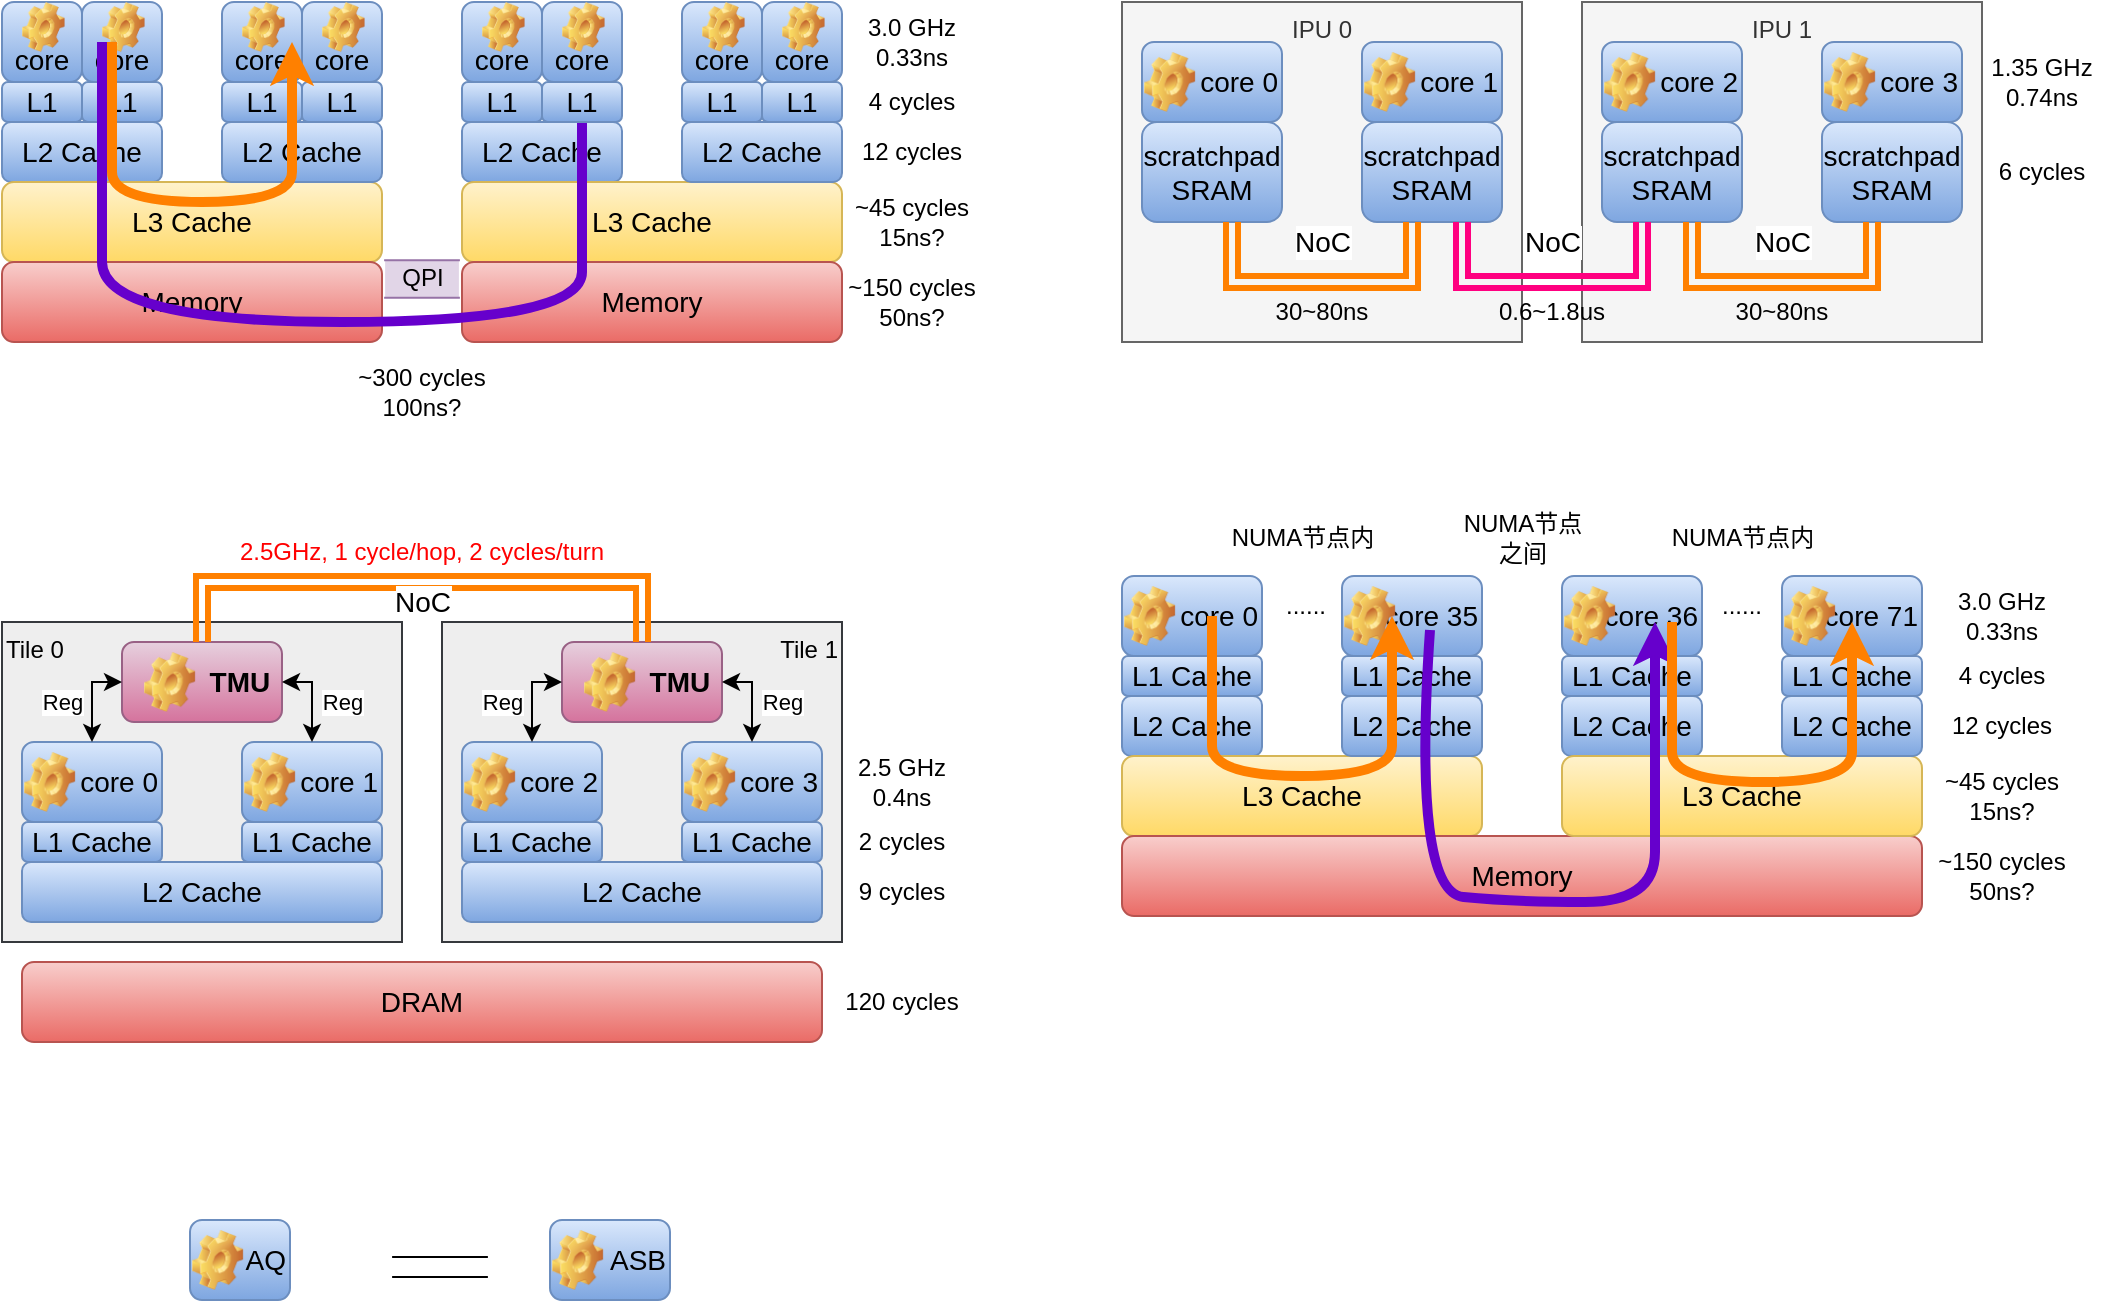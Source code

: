 <mxfile version="24.7.8">
  <diagram name="第 1 页" id="pUntowRnoI_7Z-hXx59B">
    <mxGraphModel dx="819" dy="422" grid="1" gridSize="10" guides="1" tooltips="1" connect="1" arrows="1" fold="1" page="1" pageScale="1" pageWidth="1169" pageHeight="827" math="0" shadow="0">
      <root>
        <mxCell id="0" />
        <mxCell id="1" parent="0" />
        <mxCell id="CTDTndzelhHCpEJ_cwbs-24" value="L1" style="rounded=1;whiteSpace=wrap;html=1;fillColor=#dae8fc;gradientColor=#7ea6e0;strokeColor=#6c8ebf;fontSize=14;" vertex="1" parent="1">
          <mxGeometry x="140" y="120" width="40" height="20" as="geometry" />
        </mxCell>
        <mxCell id="CTDTndzelhHCpEJ_cwbs-25" value="" style="group" vertex="1" connectable="0" parent="1">
          <mxGeometry x="140" y="80" width="40" height="40" as="geometry" />
        </mxCell>
        <mxCell id="CTDTndzelhHCpEJ_cwbs-26" value="core" style="rounded=1;whiteSpace=wrap;html=1;fillColor=#dae8fc;gradientColor=#7ea6e0;strokeColor=#6c8ebf;fontSize=14;align=center;container=0;verticalAlign=bottom;" vertex="1" parent="CTDTndzelhHCpEJ_cwbs-25">
          <mxGeometry width="40" height="40" as="geometry" />
        </mxCell>
        <mxCell id="CTDTndzelhHCpEJ_cwbs-27" value="" style="shape=image;html=1;verticalLabelPosition=bottom;verticalAlign=top;imageAspect=1;aspect=fixed;image=img/clipart/Gear_128x128.png;container=0;" vertex="1" parent="CTDTndzelhHCpEJ_cwbs-25">
          <mxGeometry x="10" width="21.31" height="25" as="geometry" />
        </mxCell>
        <mxCell id="CTDTndzelhHCpEJ_cwbs-28" value="" style="group" vertex="1" connectable="0" parent="1">
          <mxGeometry x="180" y="80" width="40" height="40" as="geometry" />
        </mxCell>
        <mxCell id="CTDTndzelhHCpEJ_cwbs-29" value="core" style="rounded=1;whiteSpace=wrap;html=1;fillColor=#dae8fc;gradientColor=#7ea6e0;strokeColor=#6c8ebf;fontSize=14;align=center;container=0;verticalAlign=bottom;" vertex="1" parent="CTDTndzelhHCpEJ_cwbs-28">
          <mxGeometry width="40" height="40" as="geometry" />
        </mxCell>
        <mxCell id="CTDTndzelhHCpEJ_cwbs-30" value="" style="shape=image;html=1;verticalLabelPosition=bottom;verticalAlign=top;imageAspect=1;aspect=fixed;image=img/clipart/Gear_128x128.png;container=0;" vertex="1" parent="CTDTndzelhHCpEJ_cwbs-28">
          <mxGeometry x="10" width="21.31" height="25" as="geometry" />
        </mxCell>
        <mxCell id="CTDTndzelhHCpEJ_cwbs-31" value="L1" style="rounded=1;whiteSpace=wrap;html=1;fillColor=#dae8fc;gradientColor=#7ea6e0;strokeColor=#6c8ebf;fontSize=14;" vertex="1" parent="1">
          <mxGeometry x="180" y="120" width="40" height="20" as="geometry" />
        </mxCell>
        <mxCell id="2Wx2unt4PNLrUicuaQ1I-176" value="Tile 1" style="rounded=0;whiteSpace=wrap;html=1;verticalAlign=top;fillColor=#eeeeee;strokeColor=#36393d;align=right;" parent="1" vertex="1">
          <mxGeometry x="250" y="390" width="200" height="160" as="geometry" />
        </mxCell>
        <mxCell id="2Wx2unt4PNLrUicuaQ1I-141" value="Tile 0" style="rounded=0;whiteSpace=wrap;html=1;verticalAlign=top;fillColor=#eeeeee;strokeColor=#36393d;align=left;" parent="1" vertex="1">
          <mxGeometry x="30" y="390" width="200" height="160" as="geometry" />
        </mxCell>
        <mxCell id="2Wx2unt4PNLrUicuaQ1I-90" value="IPU 1" style="rounded=0;whiteSpace=wrap;html=1;verticalAlign=top;fillColor=#f5f5f5;fontColor=#333333;strokeColor=#666666;" parent="1" vertex="1">
          <mxGeometry x="820" y="80" width="200" height="170" as="geometry" />
        </mxCell>
        <mxCell id="2Wx2unt4PNLrUicuaQ1I-89" value="IPU 0" style="rounded=0;whiteSpace=wrap;html=1;verticalAlign=top;fillColor=#f5f5f5;fontColor=#333333;strokeColor=#666666;" parent="1" vertex="1">
          <mxGeometry x="590" y="80" width="200" height="170" as="geometry" />
        </mxCell>
        <mxCell id="2Wx2unt4PNLrUicuaQ1I-2" value="L1" style="rounded=1;whiteSpace=wrap;html=1;fillColor=#dae8fc;gradientColor=#7ea6e0;strokeColor=#6c8ebf;fontSize=14;" parent="1" vertex="1">
          <mxGeometry x="30" y="120" width="40" height="20" as="geometry" />
        </mxCell>
        <mxCell id="2Wx2unt4PNLrUicuaQ1I-3" value="L2 Cache" style="rounded=1;whiteSpace=wrap;html=1;fillColor=#dae8fc;gradientColor=#7ea6e0;strokeColor=#6c8ebf;fontSize=14;" parent="1" vertex="1">
          <mxGeometry x="30" y="140" width="80" height="30" as="geometry" />
        </mxCell>
        <mxCell id="2Wx2unt4PNLrUicuaQ1I-4" value="L3 Cache" style="rounded=1;whiteSpace=wrap;html=1;fontSize=14;fillColor=#fff2cc;gradientColor=#ffd966;strokeColor=#d6b656;" parent="1" vertex="1">
          <mxGeometry x="30" y="170" width="190" height="40" as="geometry" />
        </mxCell>
        <mxCell id="2Wx2unt4PNLrUicuaQ1I-7" value="L2 Cache" style="rounded=1;whiteSpace=wrap;html=1;fillColor=#dae8fc;gradientColor=#7ea6e0;strokeColor=#6c8ebf;fontSize=14;" parent="1" vertex="1">
          <mxGeometry x="140" y="140" width="80" height="30" as="geometry" />
        </mxCell>
        <mxCell id="2Wx2unt4PNLrUicuaQ1I-18" value="L2 Cache" style="rounded=1;whiteSpace=wrap;html=1;fillColor=#dae8fc;gradientColor=#7ea6e0;strokeColor=#6c8ebf;fontSize=14;" parent="1" vertex="1">
          <mxGeometry x="260" y="140" width="80" height="30" as="geometry" />
        </mxCell>
        <mxCell id="2Wx2unt4PNLrUicuaQ1I-19" value="L3 Cache" style="rounded=1;whiteSpace=wrap;html=1;fontSize=14;fillColor=#fff2cc;gradientColor=#ffd966;strokeColor=#d6b656;" parent="1" vertex="1">
          <mxGeometry x="260" y="170" width="190" height="40" as="geometry" />
        </mxCell>
        <mxCell id="2Wx2unt4PNLrUicuaQ1I-22" value="L2 Cache" style="rounded=1;whiteSpace=wrap;html=1;fillColor=#dae8fc;gradientColor=#7ea6e0;strokeColor=#6c8ebf;fontSize=14;" parent="1" vertex="1">
          <mxGeometry x="370" y="140" width="80" height="30" as="geometry" />
        </mxCell>
        <mxCell id="2Wx2unt4PNLrUicuaQ1I-30" value="scratchpad&lt;div&gt;SRAM&lt;/div&gt;" style="rounded=1;whiteSpace=wrap;html=1;fillColor=#dae8fc;gradientColor=#7ea6e0;strokeColor=#6c8ebf;fontSize=14;" parent="1" vertex="1">
          <mxGeometry x="600" y="140" width="70" height="50" as="geometry" />
        </mxCell>
        <mxCell id="2Wx2unt4PNLrUicuaQ1I-34" value="scratchpad&lt;div&gt;SRAM&lt;/div&gt;" style="rounded=1;whiteSpace=wrap;html=1;fillColor=#dae8fc;gradientColor=#7ea6e0;strokeColor=#6c8ebf;fontSize=14;" parent="1" vertex="1">
          <mxGeometry x="710" y="140" width="70" height="50" as="geometry" />
        </mxCell>
        <mxCell id="2Wx2unt4PNLrUicuaQ1I-38" value="scratchpad&lt;div&gt;SRAM&lt;/div&gt;" style="rounded=1;whiteSpace=wrap;html=1;fillColor=#dae8fc;gradientColor=#7ea6e0;strokeColor=#6c8ebf;fontSize=14;" parent="1" vertex="1">
          <mxGeometry x="830" y="140" width="70" height="50" as="geometry" />
        </mxCell>
        <mxCell id="2Wx2unt4PNLrUicuaQ1I-42" value="scratchpad&lt;div&gt;SRAM&lt;/div&gt;" style="rounded=1;whiteSpace=wrap;html=1;fillColor=#dae8fc;gradientColor=#7ea6e0;strokeColor=#6c8ebf;fontSize=14;" parent="1" vertex="1">
          <mxGeometry x="940" y="140" width="70" height="50" as="geometry" />
        </mxCell>
        <mxCell id="2Wx2unt4PNLrUicuaQ1I-45" value="" style="shape=partialRectangle;whiteSpace=wrap;html=1;top=0;bottom=0;fillColor=none;rotation=90;" parent="1" vertex="1">
          <mxGeometry x="244" y="689" width="10" height="46.88" as="geometry" />
        </mxCell>
        <mxCell id="2Wx2unt4PNLrUicuaQ1I-77" value="" style="group" parent="1" vertex="1" connectable="0">
          <mxGeometry x="600" y="100" width="70" height="40" as="geometry" />
        </mxCell>
        <mxCell id="2Wx2unt4PNLrUicuaQ1I-78" value="core 0" style="rounded=1;whiteSpace=wrap;html=1;fillColor=#dae8fc;gradientColor=#7ea6e0;strokeColor=#6c8ebf;fontSize=14;align=right;" parent="2Wx2unt4PNLrUicuaQ1I-77" vertex="1">
          <mxGeometry width="70" height="40" as="geometry" />
        </mxCell>
        <mxCell id="2Wx2unt4PNLrUicuaQ1I-79" value="" style="shape=image;html=1;verticalLabelPosition=bottom;verticalAlign=top;imageAspect=1;aspect=fixed;image=img/clipart/Gear_128x128.png" parent="2Wx2unt4PNLrUicuaQ1I-77" vertex="1">
          <mxGeometry x="1" y="5" width="25.57" height="30" as="geometry" />
        </mxCell>
        <mxCell id="2Wx2unt4PNLrUicuaQ1I-80" value="" style="group" parent="1" vertex="1" connectable="0">
          <mxGeometry x="710" y="100" width="70" height="40" as="geometry" />
        </mxCell>
        <mxCell id="2Wx2unt4PNLrUicuaQ1I-81" value="core 1" style="rounded=1;whiteSpace=wrap;html=1;fillColor=#dae8fc;gradientColor=#7ea6e0;strokeColor=#6c8ebf;fontSize=14;align=right;" parent="2Wx2unt4PNLrUicuaQ1I-80" vertex="1">
          <mxGeometry width="70" height="40" as="geometry" />
        </mxCell>
        <mxCell id="2Wx2unt4PNLrUicuaQ1I-82" value="" style="shape=image;html=1;verticalLabelPosition=bottom;verticalAlign=top;imageAspect=1;aspect=fixed;image=img/clipart/Gear_128x128.png" parent="2Wx2unt4PNLrUicuaQ1I-80" vertex="1">
          <mxGeometry x="1" y="5" width="25.57" height="30" as="geometry" />
        </mxCell>
        <mxCell id="2Wx2unt4PNLrUicuaQ1I-83" value="" style="group" parent="1" vertex="1" connectable="0">
          <mxGeometry x="830" y="100" width="70" height="40" as="geometry" />
        </mxCell>
        <mxCell id="2Wx2unt4PNLrUicuaQ1I-84" value="core 2" style="rounded=1;whiteSpace=wrap;html=1;fillColor=#dae8fc;gradientColor=#7ea6e0;strokeColor=#6c8ebf;fontSize=14;align=right;" parent="2Wx2unt4PNLrUicuaQ1I-83" vertex="1">
          <mxGeometry width="70" height="40" as="geometry" />
        </mxCell>
        <mxCell id="2Wx2unt4PNLrUicuaQ1I-85" value="" style="shape=image;html=1;verticalLabelPosition=bottom;verticalAlign=top;imageAspect=1;aspect=fixed;image=img/clipart/Gear_128x128.png" parent="2Wx2unt4PNLrUicuaQ1I-83" vertex="1">
          <mxGeometry x="1" y="5" width="25.57" height="30" as="geometry" />
        </mxCell>
        <mxCell id="2Wx2unt4PNLrUicuaQ1I-86" value="" style="group" parent="1" vertex="1" connectable="0">
          <mxGeometry x="940" y="100" width="70" height="40" as="geometry" />
        </mxCell>
        <mxCell id="2Wx2unt4PNLrUicuaQ1I-87" value="core 3" style="rounded=1;whiteSpace=wrap;html=1;fillColor=#dae8fc;gradientColor=#7ea6e0;strokeColor=#6c8ebf;fontSize=14;align=right;" parent="2Wx2unt4PNLrUicuaQ1I-86" vertex="1">
          <mxGeometry width="70" height="40" as="geometry" />
        </mxCell>
        <mxCell id="2Wx2unt4PNLrUicuaQ1I-88" value="" style="shape=image;html=1;verticalLabelPosition=bottom;verticalAlign=top;imageAspect=1;aspect=fixed;image=img/clipart/Gear_128x128.png" parent="2Wx2unt4PNLrUicuaQ1I-86" vertex="1">
          <mxGeometry x="1" y="5" width="25.57" height="30" as="geometry" />
        </mxCell>
        <mxCell id="2Wx2unt4PNLrUicuaQ1I-94" value="" style="group;fontSize=12;" parent="1" vertex="1" connectable="0">
          <mxGeometry x="645" y="190" width="90" height="60" as="geometry" />
        </mxCell>
        <mxCell id="2Wx2unt4PNLrUicuaQ1I-46" value="NoC" style="curved=1;endArrow=classic;html=1;rounded=0;strokeColor=#FF8000;strokeWidth=3;shape=link;fontSize=14;" parent="2Wx2unt4PNLrUicuaQ1I-94" edge="1">
          <mxGeometry y="20" width="50" height="50" relative="1" as="geometry">
            <mxPoint as="sourcePoint" />
            <mxPoint x="90" as="targetPoint" />
            <Array as="points">
              <mxPoint />
              <mxPoint y="30" />
              <mxPoint x="90" y="30" />
              <mxPoint x="90" />
            </Array>
            <mxPoint as="offset" />
          </mxGeometry>
        </mxCell>
        <mxCell id="2Wx2unt4PNLrUicuaQ1I-92" value="30~80ns" style="text;html=1;align=center;verticalAlign=middle;whiteSpace=wrap;rounded=0;" parent="2Wx2unt4PNLrUicuaQ1I-94" vertex="1">
          <mxGeometry x="15" y="30" width="60" height="30" as="geometry" />
        </mxCell>
        <mxCell id="2Wx2unt4PNLrUicuaQ1I-95" value="" style="group" parent="1" vertex="1" connectable="0">
          <mxGeometry x="875" y="190" width="90" height="60" as="geometry" />
        </mxCell>
        <mxCell id="2Wx2unt4PNLrUicuaQ1I-96" value="NoC" style="curved=1;endArrow=classic;html=1;rounded=0;strokeColor=#FF8000;strokeWidth=3;shape=link;fontSize=14;" parent="2Wx2unt4PNLrUicuaQ1I-95" edge="1">
          <mxGeometry y="20" width="50" height="50" relative="1" as="geometry">
            <mxPoint as="sourcePoint" />
            <mxPoint x="90" as="targetPoint" />
            <Array as="points">
              <mxPoint />
              <mxPoint y="30" />
              <mxPoint x="90" y="30" />
              <mxPoint x="90" />
            </Array>
            <mxPoint as="offset" />
          </mxGeometry>
        </mxCell>
        <mxCell id="2Wx2unt4PNLrUicuaQ1I-97" value="30~80ns" style="text;html=1;align=center;verticalAlign=middle;whiteSpace=wrap;rounded=0;" parent="2Wx2unt4PNLrUicuaQ1I-95" vertex="1">
          <mxGeometry x="15" y="30" width="60" height="30" as="geometry" />
        </mxCell>
        <mxCell id="2Wx2unt4PNLrUicuaQ1I-98" value="" style="group" parent="1" vertex="1" connectable="0">
          <mxGeometry x="760" y="190" width="90" height="60" as="geometry" />
        </mxCell>
        <mxCell id="2Wx2unt4PNLrUicuaQ1I-99" value="NoC" style="curved=1;endArrow=classic;html=1;rounded=0;strokeColor=#FF0080;strokeWidth=3;shape=link;fontSize=14;" parent="2Wx2unt4PNLrUicuaQ1I-98" edge="1">
          <mxGeometry y="20" width="50" height="50" relative="1" as="geometry">
            <mxPoint as="sourcePoint" />
            <mxPoint x="90" as="targetPoint" />
            <Array as="points">
              <mxPoint />
              <mxPoint y="30" />
              <mxPoint x="90" y="30" />
              <mxPoint x="90" />
            </Array>
            <mxPoint as="offset" />
          </mxGeometry>
        </mxCell>
        <mxCell id="2Wx2unt4PNLrUicuaQ1I-100" value="0.6~1.8us" style="text;html=1;align=center;verticalAlign=middle;whiteSpace=wrap;rounded=0;" parent="2Wx2unt4PNLrUicuaQ1I-98" vertex="1">
          <mxGeometry x="15" y="30" width="60" height="30" as="geometry" />
        </mxCell>
        <mxCell id="2Wx2unt4PNLrUicuaQ1I-101" value="4 cycles" style="text;html=1;align=center;verticalAlign=middle;whiteSpace=wrap;rounded=0;" parent="1" vertex="1">
          <mxGeometry x="455" y="115" width="60" height="30" as="geometry" />
        </mxCell>
        <mxCell id="2Wx2unt4PNLrUicuaQ1I-102" value="12 cycles" style="text;html=1;align=center;verticalAlign=middle;whiteSpace=wrap;rounded=0;" parent="1" vertex="1">
          <mxGeometry x="455" y="140" width="60" height="30" as="geometry" />
        </mxCell>
        <mxCell id="2Wx2unt4PNLrUicuaQ1I-103" value="~45 cycles&lt;div&gt;15ns?&lt;/div&gt;" style="text;html=1;align=center;verticalAlign=middle;whiteSpace=wrap;rounded=0;" parent="1" vertex="1">
          <mxGeometry x="455" y="175" width="60" height="30" as="geometry" />
        </mxCell>
        <mxCell id="2Wx2unt4PNLrUicuaQ1I-104" value="&lt;div&gt;~150 cycles&lt;/div&gt;&lt;div&gt;50ns?&lt;/div&gt;" style="text;html=1;align=center;verticalAlign=middle;whiteSpace=wrap;rounded=0;" parent="1" vertex="1">
          <mxGeometry x="450" y="215" width="70" height="30" as="geometry" />
        </mxCell>
        <mxCell id="2Wx2unt4PNLrUicuaQ1I-105" value="3.0 GHz&lt;div&gt;0.33ns&lt;/div&gt;" style="text;html=1;align=center;verticalAlign=middle;whiteSpace=wrap;rounded=0;" parent="1" vertex="1">
          <mxGeometry x="455" y="85" width="60" height="30" as="geometry" />
        </mxCell>
        <mxCell id="2Wx2unt4PNLrUicuaQ1I-106" value="1.35 GHz&lt;div&gt;0.74ns&lt;/div&gt;" style="text;html=1;align=center;verticalAlign=middle;whiteSpace=wrap;rounded=0;" parent="1" vertex="1">
          <mxGeometry x="1020" y="105" width="60" height="30" as="geometry" />
        </mxCell>
        <mxCell id="2Wx2unt4PNLrUicuaQ1I-107" value="6 cycles" style="text;html=1;align=center;verticalAlign=middle;whiteSpace=wrap;rounded=0;" parent="1" vertex="1">
          <mxGeometry x="1020" y="150" width="60" height="30" as="geometry" />
        </mxCell>
        <mxCell id="2Wx2unt4PNLrUicuaQ1I-110" value="L1 Cache" style="rounded=1;whiteSpace=wrap;html=1;fillColor=#dae8fc;gradientColor=#7ea6e0;strokeColor=#6c8ebf;fontSize=14;" parent="1" vertex="1">
          <mxGeometry x="40" y="490" width="70" height="20" as="geometry" />
        </mxCell>
        <mxCell id="2Wx2unt4PNLrUicuaQ1I-111" value="L2 Cache" style="rounded=1;whiteSpace=wrap;html=1;fillColor=#dae8fc;gradientColor=#7ea6e0;strokeColor=#6c8ebf;fontSize=14;" parent="1" vertex="1">
          <mxGeometry x="40" y="510" width="180" height="30" as="geometry" />
        </mxCell>
        <mxCell id="2Wx2unt4PNLrUicuaQ1I-113" value="L1 Cache" style="rounded=1;whiteSpace=wrap;html=1;fillColor=#dae8fc;gradientColor=#7ea6e0;strokeColor=#6c8ebf;fontSize=14;" parent="1" vertex="1">
          <mxGeometry x="150" y="490" width="70" height="20" as="geometry" />
        </mxCell>
        <mxCell id="2Wx2unt4PNLrUicuaQ1I-115" value="DRAM" style="rounded=1;whiteSpace=wrap;html=1;fontSize=14;fillColor=#f8cecc;gradientColor=#ea6b66;strokeColor=#b85450;" parent="1" vertex="1">
          <mxGeometry x="40" y="560" width="400" height="40" as="geometry" />
        </mxCell>
        <mxCell id="2Wx2unt4PNLrUicuaQ1I-121" value="" style="group" parent="1" vertex="1" connectable="0">
          <mxGeometry x="40" y="450" width="70" height="40" as="geometry" />
        </mxCell>
        <mxCell id="2Wx2unt4PNLrUicuaQ1I-122" value="core 0" style="rounded=1;whiteSpace=wrap;html=1;fillColor=#dae8fc;gradientColor=#7ea6e0;strokeColor=#6c8ebf;fontSize=14;align=right;" parent="2Wx2unt4PNLrUicuaQ1I-121" vertex="1">
          <mxGeometry width="70" height="40" as="geometry" />
        </mxCell>
        <mxCell id="2Wx2unt4PNLrUicuaQ1I-123" value="" style="shape=image;html=1;verticalLabelPosition=bottom;verticalAlign=top;imageAspect=1;aspect=fixed;image=img/clipart/Gear_128x128.png" parent="2Wx2unt4PNLrUicuaQ1I-121" vertex="1">
          <mxGeometry x="1" y="5" width="25.57" height="30" as="geometry" />
        </mxCell>
        <mxCell id="2Wx2unt4PNLrUicuaQ1I-124" value="" style="group" parent="1" vertex="1" connectable="0">
          <mxGeometry x="150" y="450" width="70" height="40" as="geometry" />
        </mxCell>
        <mxCell id="2Wx2unt4PNLrUicuaQ1I-125" value="core 1" style="rounded=1;whiteSpace=wrap;html=1;fillColor=#dae8fc;gradientColor=#7ea6e0;strokeColor=#6c8ebf;fontSize=14;align=right;" parent="2Wx2unt4PNLrUicuaQ1I-124" vertex="1">
          <mxGeometry width="70" height="40" as="geometry" />
        </mxCell>
        <mxCell id="2Wx2unt4PNLrUicuaQ1I-126" value="" style="shape=image;html=1;verticalLabelPosition=bottom;verticalAlign=top;imageAspect=1;aspect=fixed;image=img/clipart/Gear_128x128.png" parent="2Wx2unt4PNLrUicuaQ1I-124" vertex="1">
          <mxGeometry x="1" y="5" width="25.57" height="30" as="geometry" />
        </mxCell>
        <mxCell id="2Wx2unt4PNLrUicuaQ1I-135" value="2 cycles" style="text;html=1;align=center;verticalAlign=middle;whiteSpace=wrap;rounded=0;" parent="1" vertex="1">
          <mxGeometry x="450" y="485" width="60" height="30" as="geometry" />
        </mxCell>
        <mxCell id="2Wx2unt4PNLrUicuaQ1I-136" value="9 cycles" style="text;html=1;align=center;verticalAlign=middle;whiteSpace=wrap;rounded=0;" parent="1" vertex="1">
          <mxGeometry x="450" y="510" width="60" height="30" as="geometry" />
        </mxCell>
        <mxCell id="2Wx2unt4PNLrUicuaQ1I-138" value="&lt;div&gt;120 cycles&lt;/div&gt;" style="text;html=1;align=center;verticalAlign=middle;whiteSpace=wrap;rounded=0;" parent="1" vertex="1">
          <mxGeometry x="450" y="565" width="60" height="30" as="geometry" />
        </mxCell>
        <mxCell id="2Wx2unt4PNLrUicuaQ1I-139" value="2.5 GHz&lt;div&gt;0.4ns&lt;/div&gt;" style="text;html=1;align=center;verticalAlign=middle;whiteSpace=wrap;rounded=0;" parent="1" vertex="1">
          <mxGeometry x="450" y="455" width="60" height="30" as="geometry" />
        </mxCell>
        <mxCell id="2Wx2unt4PNLrUicuaQ1I-148" value="" style="group" parent="1" vertex="1" connectable="0">
          <mxGeometry x="124" y="689" width="50" height="40" as="geometry" />
        </mxCell>
        <mxCell id="2Wx2unt4PNLrUicuaQ1I-146" value="AQ" style="rounded=1;whiteSpace=wrap;html=1;fillColor=#dae8fc;gradientColor=#7ea6e0;strokeColor=#6c8ebf;fontSize=14;align=right;" parent="2Wx2unt4PNLrUicuaQ1I-148" vertex="1">
          <mxGeometry width="50" height="40" as="geometry" />
        </mxCell>
        <mxCell id="2Wx2unt4PNLrUicuaQ1I-147" value="" style="shape=image;html=1;verticalLabelPosition=bottom;verticalAlign=top;imageAspect=1;aspect=fixed;image=img/clipart/Gear_128x128.png" parent="2Wx2unt4PNLrUicuaQ1I-148" vertex="1">
          <mxGeometry x="1" y="5" width="25.57" height="30" as="geometry" />
        </mxCell>
        <mxCell id="2Wx2unt4PNLrUicuaQ1I-149" value="" style="group" parent="1" vertex="1" connectable="0">
          <mxGeometry x="304" y="689" width="60" height="40" as="geometry" />
        </mxCell>
        <mxCell id="2Wx2unt4PNLrUicuaQ1I-143" value="ASB" style="rounded=1;whiteSpace=wrap;html=1;fillColor=#dae8fc;gradientColor=#7ea6e0;strokeColor=#6c8ebf;fontSize=14;align=right;" parent="2Wx2unt4PNLrUicuaQ1I-149" vertex="1">
          <mxGeometry width="60" height="40" as="geometry" />
        </mxCell>
        <mxCell id="2Wx2unt4PNLrUicuaQ1I-144" value="" style="shape=image;html=1;verticalLabelPosition=bottom;verticalAlign=top;imageAspect=1;aspect=fixed;image=img/clipart/Gear_128x128.png" parent="2Wx2unt4PNLrUicuaQ1I-149" vertex="1">
          <mxGeometry x="1" y="5" width="25.57" height="30" as="geometry" />
        </mxCell>
        <mxCell id="2Wx2unt4PNLrUicuaQ1I-156" value="" style="group" parent="1" vertex="1" connectable="0">
          <mxGeometry x="90" y="400" width="80" height="40" as="geometry" />
        </mxCell>
        <mxCell id="2Wx2unt4PNLrUicuaQ1I-151" value="&lt;b&gt;TMU&amp;nbsp;&lt;/b&gt;" style="rounded=1;whiteSpace=wrap;html=1;fillColor=#e6d0de;gradientColor=#d5739d;strokeColor=#996185;fontSize=14;align=right;container=0;" parent="2Wx2unt4PNLrUicuaQ1I-156" vertex="1">
          <mxGeometry width="80" height="40" as="geometry" />
        </mxCell>
        <mxCell id="2Wx2unt4PNLrUicuaQ1I-152" value="" style="shape=image;html=1;verticalLabelPosition=bottom;verticalAlign=top;imageAspect=1;aspect=fixed;image=img/clipart/Gear_128x128.png;container=0;" parent="2Wx2unt4PNLrUicuaQ1I-156" vertex="1">
          <mxGeometry x="11" y="5" width="25.57" height="30" as="geometry" />
        </mxCell>
        <mxCell id="2Wx2unt4PNLrUicuaQ1I-157" value="Reg" style="edgeStyle=orthogonalEdgeStyle;rounded=0;orthogonalLoop=1;jettySize=auto;html=1;entryX=0.5;entryY=0;entryDx=0;entryDy=0;exitX=0;exitY=0.5;exitDx=0;exitDy=0;startArrow=classic;startFill=1;" parent="1" source="2Wx2unt4PNLrUicuaQ1I-151" target="2Wx2unt4PNLrUicuaQ1I-122" edge="1">
          <mxGeometry x="0.111" y="-15" relative="1" as="geometry">
            <mxPoint as="offset" />
          </mxGeometry>
        </mxCell>
        <mxCell id="2Wx2unt4PNLrUicuaQ1I-158" value="Reg" style="edgeStyle=orthogonalEdgeStyle;rounded=0;orthogonalLoop=1;jettySize=auto;html=1;exitX=1;exitY=0.5;exitDx=0;exitDy=0;entryX=0.5;entryY=0;entryDx=0;entryDy=0;startArrow=classic;startFill=1;" parent="1" source="2Wx2unt4PNLrUicuaQ1I-151" target="2Wx2unt4PNLrUicuaQ1I-125" edge="1">
          <mxGeometry x="0.111" y="15" relative="1" as="geometry">
            <mxPoint as="offset" />
          </mxGeometry>
        </mxCell>
        <mxCell id="2Wx2unt4PNLrUicuaQ1I-159" value="L1 Cache" style="rounded=1;whiteSpace=wrap;html=1;fillColor=#dae8fc;gradientColor=#7ea6e0;strokeColor=#6c8ebf;fontSize=14;" parent="1" vertex="1">
          <mxGeometry x="260" y="490" width="70" height="20" as="geometry" />
        </mxCell>
        <mxCell id="2Wx2unt4PNLrUicuaQ1I-160" value="L2 Cache" style="rounded=1;whiteSpace=wrap;html=1;fillColor=#dae8fc;gradientColor=#7ea6e0;strokeColor=#6c8ebf;fontSize=14;" parent="1" vertex="1">
          <mxGeometry x="260" y="510" width="180" height="30" as="geometry" />
        </mxCell>
        <mxCell id="2Wx2unt4PNLrUicuaQ1I-161" value="L1 Cache" style="rounded=1;whiteSpace=wrap;html=1;fillColor=#dae8fc;gradientColor=#7ea6e0;strokeColor=#6c8ebf;fontSize=14;" parent="1" vertex="1">
          <mxGeometry x="370" y="490" width="70" height="20" as="geometry" />
        </mxCell>
        <mxCell id="2Wx2unt4PNLrUicuaQ1I-162" value="" style="group" parent="1" vertex="1" connectable="0">
          <mxGeometry x="260" y="450" width="70" height="40" as="geometry" />
        </mxCell>
        <mxCell id="2Wx2unt4PNLrUicuaQ1I-163" value="core 2" style="rounded=1;whiteSpace=wrap;html=1;fillColor=#dae8fc;gradientColor=#7ea6e0;strokeColor=#6c8ebf;fontSize=14;align=right;" parent="2Wx2unt4PNLrUicuaQ1I-162" vertex="1">
          <mxGeometry width="70" height="40" as="geometry" />
        </mxCell>
        <mxCell id="2Wx2unt4PNLrUicuaQ1I-164" value="" style="shape=image;html=1;verticalLabelPosition=bottom;verticalAlign=top;imageAspect=1;aspect=fixed;image=img/clipart/Gear_128x128.png" parent="2Wx2unt4PNLrUicuaQ1I-162" vertex="1">
          <mxGeometry x="1" y="5" width="25.57" height="30" as="geometry" />
        </mxCell>
        <mxCell id="2Wx2unt4PNLrUicuaQ1I-165" value="" style="group" parent="1" vertex="1" connectable="0">
          <mxGeometry x="370" y="450" width="70" height="40" as="geometry" />
        </mxCell>
        <mxCell id="2Wx2unt4PNLrUicuaQ1I-166" value="core 3" style="rounded=1;whiteSpace=wrap;html=1;fillColor=#dae8fc;gradientColor=#7ea6e0;strokeColor=#6c8ebf;fontSize=14;align=right;" parent="2Wx2unt4PNLrUicuaQ1I-165" vertex="1">
          <mxGeometry width="70" height="40" as="geometry" />
        </mxCell>
        <mxCell id="2Wx2unt4PNLrUicuaQ1I-167" value="" style="shape=image;html=1;verticalLabelPosition=bottom;verticalAlign=top;imageAspect=1;aspect=fixed;image=img/clipart/Gear_128x128.png" parent="2Wx2unt4PNLrUicuaQ1I-165" vertex="1">
          <mxGeometry x="1" y="5" width="25.57" height="30" as="geometry" />
        </mxCell>
        <mxCell id="2Wx2unt4PNLrUicuaQ1I-168" value="" style="group" parent="1" vertex="1" connectable="0">
          <mxGeometry x="310" y="400" width="80" height="40" as="geometry" />
        </mxCell>
        <mxCell id="2Wx2unt4PNLrUicuaQ1I-169" value="&lt;b&gt;TMU&amp;nbsp;&lt;/b&gt;" style="rounded=1;whiteSpace=wrap;html=1;fillColor=#e6d0de;gradientColor=#d5739d;strokeColor=#996185;fontSize=14;align=right;container=0;" parent="2Wx2unt4PNLrUicuaQ1I-168" vertex="1">
          <mxGeometry width="80" height="40" as="geometry" />
        </mxCell>
        <mxCell id="2Wx2unt4PNLrUicuaQ1I-170" value="" style="shape=image;html=1;verticalLabelPosition=bottom;verticalAlign=top;imageAspect=1;aspect=fixed;image=img/clipart/Gear_128x128.png;container=0;" parent="2Wx2unt4PNLrUicuaQ1I-168" vertex="1">
          <mxGeometry x="11" y="5" width="25.57" height="30" as="geometry" />
        </mxCell>
        <mxCell id="2Wx2unt4PNLrUicuaQ1I-171" value="Reg" style="edgeStyle=orthogonalEdgeStyle;rounded=0;orthogonalLoop=1;jettySize=auto;html=1;entryX=0.5;entryY=0;entryDx=0;entryDy=0;exitX=0;exitY=0.5;exitDx=0;exitDy=0;startArrow=classic;startFill=1;" parent="1" source="2Wx2unt4PNLrUicuaQ1I-169" target="2Wx2unt4PNLrUicuaQ1I-163" edge="1">
          <mxGeometry x="0.111" y="-15" relative="1" as="geometry">
            <mxPoint as="offset" />
          </mxGeometry>
        </mxCell>
        <mxCell id="2Wx2unt4PNLrUicuaQ1I-172" value="Reg" style="edgeStyle=orthogonalEdgeStyle;rounded=0;orthogonalLoop=1;jettySize=auto;html=1;exitX=1;exitY=0.5;exitDx=0;exitDy=0;entryX=0.5;entryY=0;entryDx=0;entryDy=0;startArrow=classic;startFill=1;" parent="1" source="2Wx2unt4PNLrUicuaQ1I-169" target="2Wx2unt4PNLrUicuaQ1I-166" edge="1">
          <mxGeometry x="0.111" y="15" relative="1" as="geometry">
            <mxPoint as="offset" />
          </mxGeometry>
        </mxCell>
        <mxCell id="2Wx2unt4PNLrUicuaQ1I-174" value="NoC" style="curved=1;endArrow=classic;html=1;rounded=0;strokeColor=#FF8000;strokeWidth=3;exitX=0.5;exitY=0;exitDx=0;exitDy=0;shape=link;fontSize=14;" parent="1" source="2Wx2unt4PNLrUicuaQ1I-169" edge="1">
          <mxGeometry y="10" width="50" height="50" relative="1" as="geometry">
            <mxPoint x="220" y="410" as="sourcePoint" />
            <mxPoint x="130" y="400" as="targetPoint" />
            <Array as="points">
              <mxPoint x="350" y="370" />
              <mxPoint x="290" y="370" />
              <mxPoint x="220" y="370" />
              <mxPoint x="170" y="370" />
              <mxPoint x="130" y="370" />
              <mxPoint x="130" y="400" />
            </Array>
            <mxPoint as="offset" />
          </mxGeometry>
        </mxCell>
        <mxCell id="2Wx2unt4PNLrUicuaQ1I-175" value="2.5GHz, 1 cycle/hop, 2 cycles/turn" style="text;html=1;align=center;verticalAlign=middle;whiteSpace=wrap;rounded=0;fontColor=#FF0000;" parent="1" vertex="1">
          <mxGeometry x="135" y="340" width="210" height="30" as="geometry" />
        </mxCell>
        <mxCell id="2Wx2unt4PNLrUicuaQ1I-178" value="L1 Cache" style="rounded=1;whiteSpace=wrap;html=1;fillColor=#dae8fc;gradientColor=#7ea6e0;strokeColor=#6c8ebf;fontSize=14;" parent="1" vertex="1">
          <mxGeometry x="590" y="407" width="70" height="20" as="geometry" />
        </mxCell>
        <mxCell id="2Wx2unt4PNLrUicuaQ1I-179" value="L2 Cache" style="rounded=1;whiteSpace=wrap;html=1;fillColor=#dae8fc;gradientColor=#7ea6e0;strokeColor=#6c8ebf;fontSize=14;" parent="1" vertex="1">
          <mxGeometry x="590" y="427" width="70" height="30" as="geometry" />
        </mxCell>
        <mxCell id="2Wx2unt4PNLrUicuaQ1I-180" value="L3 Cache" style="rounded=1;whiteSpace=wrap;html=1;fontSize=14;fillColor=#fff2cc;gradientColor=#ffd966;strokeColor=#d6b656;" parent="1" vertex="1">
          <mxGeometry x="590" y="457" width="180" height="40" as="geometry" />
        </mxCell>
        <mxCell id="2Wx2unt4PNLrUicuaQ1I-181" value="L1 Cache" style="rounded=1;whiteSpace=wrap;html=1;fillColor=#dae8fc;gradientColor=#7ea6e0;strokeColor=#6c8ebf;fontSize=14;" parent="1" vertex="1">
          <mxGeometry x="700" y="407" width="70" height="20" as="geometry" />
        </mxCell>
        <mxCell id="2Wx2unt4PNLrUicuaQ1I-182" value="L2 Cache" style="rounded=1;whiteSpace=wrap;html=1;fillColor=#dae8fc;gradientColor=#7ea6e0;strokeColor=#6c8ebf;fontSize=14;" parent="1" vertex="1">
          <mxGeometry x="700" y="427" width="70" height="30" as="geometry" />
        </mxCell>
        <mxCell id="2Wx2unt4PNLrUicuaQ1I-183" value="Memory" style="rounded=1;whiteSpace=wrap;html=1;fontSize=14;fillColor=#f8cecc;gradientColor=#ea6b66;strokeColor=#b85450;" parent="1" vertex="1">
          <mxGeometry x="590" y="497" width="400" height="40" as="geometry" />
        </mxCell>
        <mxCell id="2Wx2unt4PNLrUicuaQ1I-184" value="L1 Cache" style="rounded=1;whiteSpace=wrap;html=1;fillColor=#dae8fc;gradientColor=#7ea6e0;strokeColor=#6c8ebf;fontSize=14;" parent="1" vertex="1">
          <mxGeometry x="810" y="407" width="70" height="20" as="geometry" />
        </mxCell>
        <mxCell id="2Wx2unt4PNLrUicuaQ1I-185" value="L2 Cache" style="rounded=1;whiteSpace=wrap;html=1;fillColor=#dae8fc;gradientColor=#7ea6e0;strokeColor=#6c8ebf;fontSize=14;" parent="1" vertex="1">
          <mxGeometry x="810" y="427" width="70" height="30" as="geometry" />
        </mxCell>
        <mxCell id="2Wx2unt4PNLrUicuaQ1I-186" value="L3 Cache" style="rounded=1;whiteSpace=wrap;html=1;fontSize=14;fillColor=#fff2cc;gradientColor=#ffd966;strokeColor=#d6b656;" parent="1" vertex="1">
          <mxGeometry x="810" y="457" width="180" height="40" as="geometry" />
        </mxCell>
        <mxCell id="2Wx2unt4PNLrUicuaQ1I-187" value="L1 Cache" style="rounded=1;whiteSpace=wrap;html=1;fillColor=#dae8fc;gradientColor=#7ea6e0;strokeColor=#6c8ebf;fontSize=14;" parent="1" vertex="1">
          <mxGeometry x="920" y="407" width="70" height="20" as="geometry" />
        </mxCell>
        <mxCell id="2Wx2unt4PNLrUicuaQ1I-188" value="L2 Cache" style="rounded=1;whiteSpace=wrap;html=1;fillColor=#dae8fc;gradientColor=#7ea6e0;strokeColor=#6c8ebf;fontSize=14;" parent="1" vertex="1">
          <mxGeometry x="920" y="427" width="70" height="30" as="geometry" />
        </mxCell>
        <mxCell id="2Wx2unt4PNLrUicuaQ1I-189" value="" style="group" parent="1" vertex="1" connectable="0">
          <mxGeometry x="590" y="367" width="70" height="40" as="geometry" />
        </mxCell>
        <mxCell id="2Wx2unt4PNLrUicuaQ1I-190" value="core 0" style="rounded=1;whiteSpace=wrap;html=1;fillColor=#dae8fc;gradientColor=#7ea6e0;strokeColor=#6c8ebf;fontSize=14;align=right;" parent="2Wx2unt4PNLrUicuaQ1I-189" vertex="1">
          <mxGeometry width="70" height="40" as="geometry" />
        </mxCell>
        <mxCell id="2Wx2unt4PNLrUicuaQ1I-191" value="" style="shape=image;html=1;verticalLabelPosition=bottom;verticalAlign=top;imageAspect=1;aspect=fixed;image=img/clipart/Gear_128x128.png" parent="2Wx2unt4PNLrUicuaQ1I-189" vertex="1">
          <mxGeometry x="1" y="5" width="25.57" height="30" as="geometry" />
        </mxCell>
        <mxCell id="2Wx2unt4PNLrUicuaQ1I-192" value="" style="group" parent="1" vertex="1" connectable="0">
          <mxGeometry x="700" y="367" width="70" height="40" as="geometry" />
        </mxCell>
        <mxCell id="2Wx2unt4PNLrUicuaQ1I-193" value="core 35" style="rounded=1;whiteSpace=wrap;html=1;fillColor=#dae8fc;gradientColor=#7ea6e0;strokeColor=#6c8ebf;fontSize=14;align=right;" parent="2Wx2unt4PNLrUicuaQ1I-192" vertex="1">
          <mxGeometry width="70" height="40" as="geometry" />
        </mxCell>
        <mxCell id="2Wx2unt4PNLrUicuaQ1I-194" value="" style="shape=image;html=1;verticalLabelPosition=bottom;verticalAlign=top;imageAspect=1;aspect=fixed;image=img/clipart/Gear_128x128.png" parent="2Wx2unt4PNLrUicuaQ1I-192" vertex="1">
          <mxGeometry x="1" y="5" width="25.57" height="30" as="geometry" />
        </mxCell>
        <mxCell id="2Wx2unt4PNLrUicuaQ1I-195" value="" style="group" parent="1" vertex="1" connectable="0">
          <mxGeometry x="810" y="367" width="70" height="40" as="geometry" />
        </mxCell>
        <mxCell id="2Wx2unt4PNLrUicuaQ1I-196" value="core 36" style="rounded=1;whiteSpace=wrap;html=1;fillColor=#dae8fc;gradientColor=#7ea6e0;strokeColor=#6c8ebf;fontSize=14;align=right;" parent="2Wx2unt4PNLrUicuaQ1I-195" vertex="1">
          <mxGeometry width="70" height="40" as="geometry" />
        </mxCell>
        <mxCell id="2Wx2unt4PNLrUicuaQ1I-197" value="" style="shape=image;html=1;verticalLabelPosition=bottom;verticalAlign=top;imageAspect=1;aspect=fixed;image=img/clipart/Gear_128x128.png" parent="2Wx2unt4PNLrUicuaQ1I-195" vertex="1">
          <mxGeometry x="1" y="5" width="25.57" height="30" as="geometry" />
        </mxCell>
        <mxCell id="2Wx2unt4PNLrUicuaQ1I-198" value="" style="group" parent="1" vertex="1" connectable="0">
          <mxGeometry x="920" y="367" width="70" height="40" as="geometry" />
        </mxCell>
        <mxCell id="2Wx2unt4PNLrUicuaQ1I-199" value="core 71" style="rounded=1;whiteSpace=wrap;html=1;fillColor=#dae8fc;gradientColor=#7ea6e0;strokeColor=#6c8ebf;fontSize=14;align=right;" parent="2Wx2unt4PNLrUicuaQ1I-198" vertex="1">
          <mxGeometry width="70" height="40" as="geometry" />
        </mxCell>
        <mxCell id="2Wx2unt4PNLrUicuaQ1I-200" value="" style="shape=image;html=1;verticalLabelPosition=bottom;verticalAlign=top;imageAspect=1;aspect=fixed;image=img/clipart/Gear_128x128.png" parent="2Wx2unt4PNLrUicuaQ1I-198" vertex="1">
          <mxGeometry x="1" y="5" width="25.57" height="30" as="geometry" />
        </mxCell>
        <mxCell id="2Wx2unt4PNLrUicuaQ1I-201" value="" style="curved=1;endArrow=classic;html=1;rounded=0;strokeColor=#FF8000;strokeWidth=5;" parent="1" edge="1">
          <mxGeometry width="50" height="50" relative="1" as="geometry">
            <mxPoint x="635" y="387" as="sourcePoint" />
            <mxPoint x="725" y="387" as="targetPoint" />
            <Array as="points">
              <mxPoint x="635" y="437" />
              <mxPoint x="635" y="467" />
              <mxPoint x="725" y="467" />
              <mxPoint x="725" y="437" />
            </Array>
          </mxGeometry>
        </mxCell>
        <mxCell id="2Wx2unt4PNLrUicuaQ1I-202" value="" style="curved=1;endArrow=classic;html=1;rounded=0;strokeColor=#6600CC;strokeWidth=5;" parent="1" edge="1">
          <mxGeometry width="50" height="50" relative="1" as="geometry">
            <mxPoint x="744" y="394" as="sourcePoint" />
            <mxPoint x="856.5" y="390" as="targetPoint" />
            <Array as="points">
              <mxPoint x="735" y="525" />
              <mxPoint x="786.5" y="530" />
              <mxPoint x="856.5" y="530" />
              <mxPoint x="856.5" y="480" />
            </Array>
          </mxGeometry>
        </mxCell>
        <mxCell id="2Wx2unt4PNLrUicuaQ1I-203" value="4 cycles" style="text;html=1;align=center;verticalAlign=middle;whiteSpace=wrap;rounded=0;" parent="1" vertex="1">
          <mxGeometry x="1000" y="402" width="60" height="30" as="geometry" />
        </mxCell>
        <mxCell id="2Wx2unt4PNLrUicuaQ1I-204" value="12 cycles" style="text;html=1;align=center;verticalAlign=middle;whiteSpace=wrap;rounded=0;" parent="1" vertex="1">
          <mxGeometry x="1000" y="427" width="60" height="30" as="geometry" />
        </mxCell>
        <mxCell id="2Wx2unt4PNLrUicuaQ1I-205" value="~45 cycles&lt;div&gt;15ns?&lt;/div&gt;" style="text;html=1;align=center;verticalAlign=middle;whiteSpace=wrap;rounded=0;" parent="1" vertex="1">
          <mxGeometry x="1000" y="462" width="60" height="30" as="geometry" />
        </mxCell>
        <mxCell id="2Wx2unt4PNLrUicuaQ1I-206" value="&lt;div&gt;~150 cycles&lt;/div&gt;&lt;div&gt;50ns?&lt;/div&gt;" style="text;html=1;align=center;verticalAlign=middle;whiteSpace=wrap;rounded=0;" parent="1" vertex="1">
          <mxGeometry x="995" y="502" width="70" height="30" as="geometry" />
        </mxCell>
        <mxCell id="2Wx2unt4PNLrUicuaQ1I-207" value="3.0 GHz&lt;div&gt;0.33ns&lt;/div&gt;" style="text;html=1;align=center;verticalAlign=middle;whiteSpace=wrap;rounded=0;" parent="1" vertex="1">
          <mxGeometry x="1000" y="372" width="60" height="30" as="geometry" />
        </mxCell>
        <mxCell id="2Wx2unt4PNLrUicuaQ1I-208" value="" style="curved=1;endArrow=classic;html=1;rounded=0;strokeColor=#FF8000;strokeWidth=5;" parent="1" edge="1">
          <mxGeometry width="50" height="50" relative="1" as="geometry">
            <mxPoint x="865" y="390" as="sourcePoint" />
            <mxPoint x="955" y="390" as="targetPoint" />
            <Array as="points">
              <mxPoint x="865" y="440" />
              <mxPoint x="865" y="470" />
              <mxPoint x="955" y="470" />
              <mxPoint x="955" y="440" />
            </Array>
          </mxGeometry>
        </mxCell>
        <mxCell id="2Wx2unt4PNLrUicuaQ1I-209" value="......" style="text;html=1;align=center;verticalAlign=middle;whiteSpace=wrap;rounded=0;" parent="1" vertex="1">
          <mxGeometry x="652" y="367" width="60" height="30" as="geometry" />
        </mxCell>
        <mxCell id="2Wx2unt4PNLrUicuaQ1I-210" value="......" style="text;html=1;align=center;verticalAlign=middle;whiteSpace=wrap;rounded=0;" parent="1" vertex="1">
          <mxGeometry x="870" y="367" width="60" height="30" as="geometry" />
        </mxCell>
        <mxCell id="2Wx2unt4PNLrUicuaQ1I-211" value="NUMA节点内" style="text;html=1;align=center;verticalAlign=middle;whiteSpace=wrap;rounded=0;" parent="1" vertex="1">
          <mxGeometry x="642.5" y="333" width="75" height="30" as="geometry" />
        </mxCell>
        <mxCell id="2Wx2unt4PNLrUicuaQ1I-212" value="NUMA节点内" style="text;html=1;align=center;verticalAlign=middle;whiteSpace=wrap;rounded=0;" parent="1" vertex="1">
          <mxGeometry x="862.5" y="333" width="75" height="30" as="geometry" />
        </mxCell>
        <mxCell id="2Wx2unt4PNLrUicuaQ1I-213" value="NUMA节点&lt;div&gt;之间&lt;/div&gt;" style="text;html=1;align=center;verticalAlign=middle;whiteSpace=wrap;rounded=0;" parent="1" vertex="1">
          <mxGeometry x="752.5" y="333" width="75" height="30" as="geometry" />
        </mxCell>
        <mxCell id="CTDTndzelhHCpEJ_cwbs-4" value="Memory" style="rounded=1;whiteSpace=wrap;html=1;fontSize=14;fillColor=#f8cecc;gradientColor=#ea6b66;strokeColor=#b85450;" vertex="1" parent="1">
          <mxGeometry x="30" y="210" width="190" height="40" as="geometry" />
        </mxCell>
        <mxCell id="CTDTndzelhHCpEJ_cwbs-5" value="Memory" style="rounded=1;whiteSpace=wrap;html=1;fontSize=14;fillColor=#f8cecc;gradientColor=#ea6b66;strokeColor=#b85450;" vertex="1" parent="1">
          <mxGeometry x="260" y="210" width="190" height="40" as="geometry" />
        </mxCell>
        <mxCell id="CTDTndzelhHCpEJ_cwbs-6" value="QPI" style="shape=partialRectangle;whiteSpace=wrap;html=1;top=0;bottom=0;fillColor=#e1d5e7;rotation=90;horizontal=0;strokeColor=#9673a6;" vertex="1" parent="1">
          <mxGeometry x="230.63" y="200" width="18.75" height="36.88" as="geometry" />
        </mxCell>
        <mxCell id="CTDTndzelhHCpEJ_cwbs-7" value="&lt;div&gt;~300 cycles&lt;/div&gt;&lt;div&gt;100ns?&lt;/div&gt;" style="text;html=1;align=center;verticalAlign=middle;whiteSpace=wrap;rounded=0;" vertex="1" parent="1">
          <mxGeometry x="205" y="260" width="70" height="30" as="geometry" />
        </mxCell>
        <mxCell id="CTDTndzelhHCpEJ_cwbs-19" value="" style="group" vertex="1" connectable="0" parent="1">
          <mxGeometry x="30" y="80" width="40" height="40" as="geometry" />
        </mxCell>
        <mxCell id="CTDTndzelhHCpEJ_cwbs-10" value="core" style="rounded=1;whiteSpace=wrap;html=1;fillColor=#dae8fc;gradientColor=#7ea6e0;strokeColor=#6c8ebf;fontSize=14;align=center;container=0;verticalAlign=bottom;" vertex="1" parent="CTDTndzelhHCpEJ_cwbs-19">
          <mxGeometry width="40" height="40" as="geometry" />
        </mxCell>
        <mxCell id="CTDTndzelhHCpEJ_cwbs-11" value="" style="shape=image;html=1;verticalLabelPosition=bottom;verticalAlign=top;imageAspect=1;aspect=fixed;image=img/clipart/Gear_128x128.png;container=0;" vertex="1" parent="CTDTndzelhHCpEJ_cwbs-19">
          <mxGeometry x="10" width="21.31" height="25" as="geometry" />
        </mxCell>
        <mxCell id="CTDTndzelhHCpEJ_cwbs-20" value="" style="group" vertex="1" connectable="0" parent="1">
          <mxGeometry x="70" y="80" width="40" height="40" as="geometry" />
        </mxCell>
        <mxCell id="CTDTndzelhHCpEJ_cwbs-21" value="core" style="rounded=1;whiteSpace=wrap;html=1;fillColor=#dae8fc;gradientColor=#7ea6e0;strokeColor=#6c8ebf;fontSize=14;align=center;container=0;verticalAlign=bottom;" vertex="1" parent="CTDTndzelhHCpEJ_cwbs-20">
          <mxGeometry width="40" height="40" as="geometry" />
        </mxCell>
        <mxCell id="CTDTndzelhHCpEJ_cwbs-22" value="" style="shape=image;html=1;verticalLabelPosition=bottom;verticalAlign=top;imageAspect=1;aspect=fixed;image=img/clipart/Gear_128x128.png;container=0;" vertex="1" parent="CTDTndzelhHCpEJ_cwbs-20">
          <mxGeometry x="10" width="21.31" height="25" as="geometry" />
        </mxCell>
        <mxCell id="CTDTndzelhHCpEJ_cwbs-23" value="L1" style="rounded=1;whiteSpace=wrap;html=1;fillColor=#dae8fc;gradientColor=#7ea6e0;strokeColor=#6c8ebf;fontSize=14;" vertex="1" parent="1">
          <mxGeometry x="70" y="120" width="40" height="20" as="geometry" />
        </mxCell>
        <mxCell id="2Wx2unt4PNLrUicuaQ1I-27" value="" style="curved=1;endArrow=classic;html=1;rounded=0;strokeColor=#6600CC;strokeWidth=5;" parent="1" edge="1">
          <mxGeometry width="50" height="50" relative="1" as="geometry">
            <mxPoint x="80" y="100" as="sourcePoint" />
            <mxPoint x="320" y="100" as="targetPoint" />
            <Array as="points">
              <mxPoint x="80" y="180" />
              <mxPoint x="80" y="240" />
              <mxPoint x="320" y="240" />
              <mxPoint x="320" y="190" />
            </Array>
          </mxGeometry>
        </mxCell>
        <mxCell id="2Wx2unt4PNLrUicuaQ1I-25" value="" style="curved=1;endArrow=classic;html=1;rounded=0;strokeColor=#FF8000;strokeWidth=5;" parent="1" edge="1">
          <mxGeometry width="50" height="50" relative="1" as="geometry">
            <mxPoint x="85" y="100" as="sourcePoint" />
            <mxPoint x="175" y="100" as="targetPoint" />
            <Array as="points">
              <mxPoint x="85" y="150" />
              <mxPoint x="85" y="180" />
              <mxPoint x="175" y="180" />
              <mxPoint x="175" y="150" />
            </Array>
          </mxGeometry>
        </mxCell>
        <mxCell id="CTDTndzelhHCpEJ_cwbs-32" value="L1" style="rounded=1;whiteSpace=wrap;html=1;fillColor=#dae8fc;gradientColor=#7ea6e0;strokeColor=#6c8ebf;fontSize=14;" vertex="1" parent="1">
          <mxGeometry x="260" y="120" width="40" height="20" as="geometry" />
        </mxCell>
        <mxCell id="CTDTndzelhHCpEJ_cwbs-33" value="" style="group" vertex="1" connectable="0" parent="1">
          <mxGeometry x="260" y="80" width="40" height="40" as="geometry" />
        </mxCell>
        <mxCell id="CTDTndzelhHCpEJ_cwbs-34" value="core" style="rounded=1;whiteSpace=wrap;html=1;fillColor=#dae8fc;gradientColor=#7ea6e0;strokeColor=#6c8ebf;fontSize=14;align=center;container=0;verticalAlign=bottom;" vertex="1" parent="CTDTndzelhHCpEJ_cwbs-33">
          <mxGeometry width="40" height="40" as="geometry" />
        </mxCell>
        <mxCell id="CTDTndzelhHCpEJ_cwbs-35" value="" style="shape=image;html=1;verticalLabelPosition=bottom;verticalAlign=top;imageAspect=1;aspect=fixed;image=img/clipart/Gear_128x128.png;container=0;" vertex="1" parent="CTDTndzelhHCpEJ_cwbs-33">
          <mxGeometry x="10" width="21.31" height="25" as="geometry" />
        </mxCell>
        <mxCell id="CTDTndzelhHCpEJ_cwbs-36" value="" style="group" vertex="1" connectable="0" parent="1">
          <mxGeometry x="300" y="80" width="40" height="40" as="geometry" />
        </mxCell>
        <mxCell id="CTDTndzelhHCpEJ_cwbs-37" value="core" style="rounded=1;whiteSpace=wrap;html=1;fillColor=#dae8fc;gradientColor=#7ea6e0;strokeColor=#6c8ebf;fontSize=14;align=center;container=0;verticalAlign=bottom;" vertex="1" parent="CTDTndzelhHCpEJ_cwbs-36">
          <mxGeometry width="40" height="40" as="geometry" />
        </mxCell>
        <mxCell id="CTDTndzelhHCpEJ_cwbs-38" value="" style="shape=image;html=1;verticalLabelPosition=bottom;verticalAlign=top;imageAspect=1;aspect=fixed;image=img/clipart/Gear_128x128.png;container=0;" vertex="1" parent="CTDTndzelhHCpEJ_cwbs-36">
          <mxGeometry x="10" width="21.31" height="25" as="geometry" />
        </mxCell>
        <mxCell id="CTDTndzelhHCpEJ_cwbs-39" value="L1" style="rounded=1;whiteSpace=wrap;html=1;fillColor=#dae8fc;gradientColor=#7ea6e0;strokeColor=#6c8ebf;fontSize=14;" vertex="1" parent="1">
          <mxGeometry x="300" y="120" width="40" height="20" as="geometry" />
        </mxCell>
        <mxCell id="CTDTndzelhHCpEJ_cwbs-48" value="L1" style="rounded=1;whiteSpace=wrap;html=1;fillColor=#dae8fc;gradientColor=#7ea6e0;strokeColor=#6c8ebf;fontSize=14;" vertex="1" parent="1">
          <mxGeometry x="370" y="120" width="40" height="20" as="geometry" />
        </mxCell>
        <mxCell id="CTDTndzelhHCpEJ_cwbs-49" value="" style="group" vertex="1" connectable="0" parent="1">
          <mxGeometry x="370" y="80" width="40" height="40" as="geometry" />
        </mxCell>
        <mxCell id="CTDTndzelhHCpEJ_cwbs-50" value="core" style="rounded=1;whiteSpace=wrap;html=1;fillColor=#dae8fc;gradientColor=#7ea6e0;strokeColor=#6c8ebf;fontSize=14;align=center;container=0;verticalAlign=bottom;" vertex="1" parent="CTDTndzelhHCpEJ_cwbs-49">
          <mxGeometry width="40" height="40" as="geometry" />
        </mxCell>
        <mxCell id="CTDTndzelhHCpEJ_cwbs-51" value="" style="shape=image;html=1;verticalLabelPosition=bottom;verticalAlign=top;imageAspect=1;aspect=fixed;image=img/clipart/Gear_128x128.png;container=0;" vertex="1" parent="CTDTndzelhHCpEJ_cwbs-49">
          <mxGeometry x="10" width="21.31" height="25" as="geometry" />
        </mxCell>
        <mxCell id="CTDTndzelhHCpEJ_cwbs-52" value="" style="group" vertex="1" connectable="0" parent="1">
          <mxGeometry x="410" y="80" width="40" height="40" as="geometry" />
        </mxCell>
        <mxCell id="CTDTndzelhHCpEJ_cwbs-53" value="core" style="rounded=1;whiteSpace=wrap;html=1;fillColor=#dae8fc;gradientColor=#7ea6e0;strokeColor=#6c8ebf;fontSize=14;align=center;container=0;verticalAlign=bottom;" vertex="1" parent="CTDTndzelhHCpEJ_cwbs-52">
          <mxGeometry width="40" height="40" as="geometry" />
        </mxCell>
        <mxCell id="CTDTndzelhHCpEJ_cwbs-54" value="" style="shape=image;html=1;verticalLabelPosition=bottom;verticalAlign=top;imageAspect=1;aspect=fixed;image=img/clipart/Gear_128x128.png;container=0;" vertex="1" parent="CTDTndzelhHCpEJ_cwbs-52">
          <mxGeometry x="10" width="21.31" height="25" as="geometry" />
        </mxCell>
        <mxCell id="CTDTndzelhHCpEJ_cwbs-55" value="L1" style="rounded=1;whiteSpace=wrap;html=1;fillColor=#dae8fc;gradientColor=#7ea6e0;strokeColor=#6c8ebf;fontSize=14;" vertex="1" parent="1">
          <mxGeometry x="410" y="120" width="40" height="20" as="geometry" />
        </mxCell>
      </root>
    </mxGraphModel>
  </diagram>
</mxfile>
